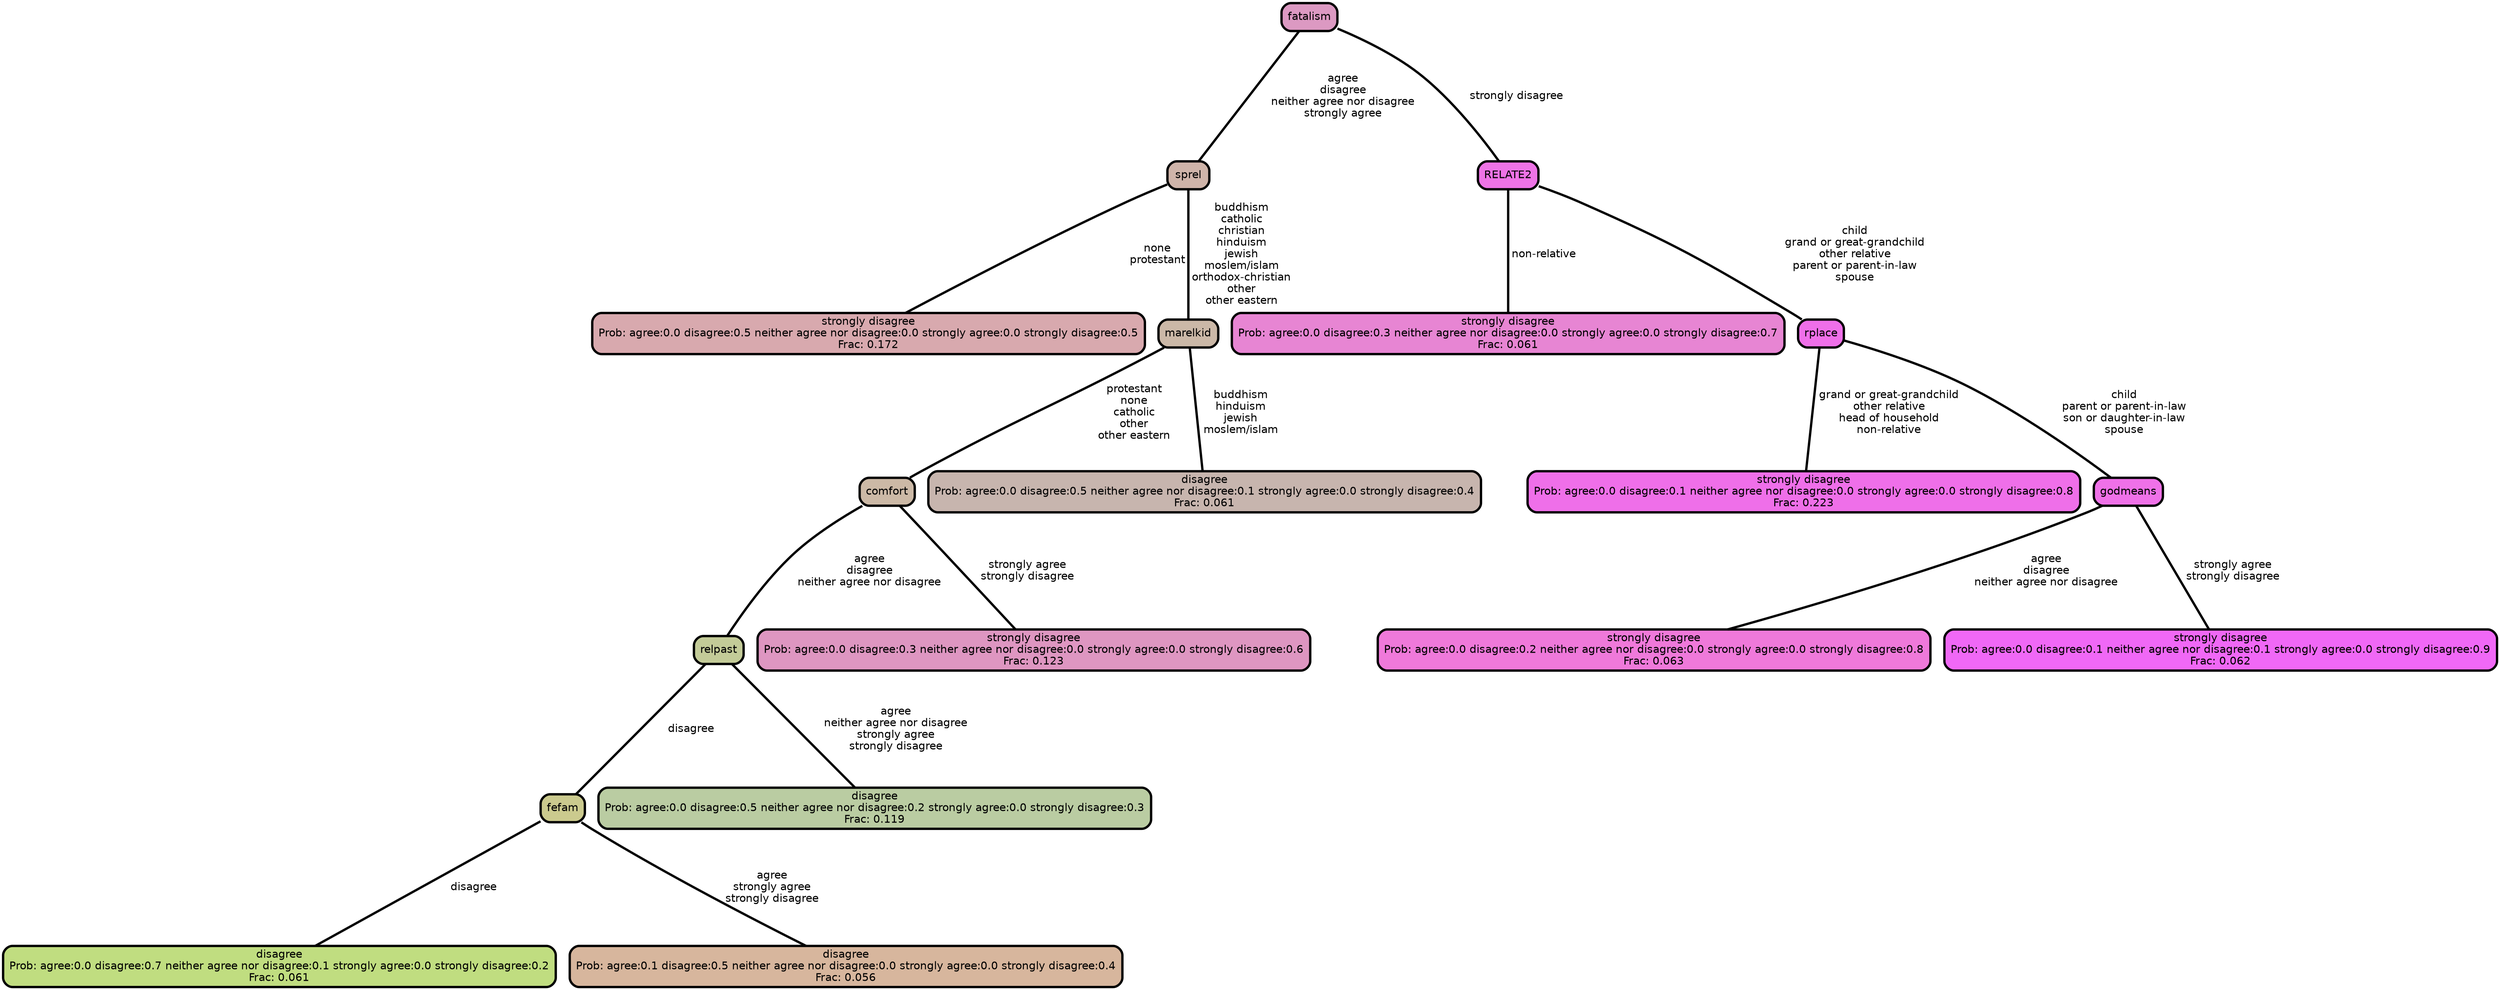 graph Tree {
node [shape=box, style="filled, rounded",color="black",penwidth="3",fontcolor="black",                 fontname=helvetica] ;
graph [ranksep="0 equally", splines=straight,                 bgcolor=transparent, dpi=200] ;
edge [fontname=helvetica, color=black] ;
0 [label="strongly disagree
Prob: agree:0.0 disagree:0.5 neither agree nor disagree:0.0 strongly agree:0.0 strongly disagree:0.5
Frac: 0.172", fillcolor="#d8a9ae"] ;
1 [label="sprel", fillcolor="#cfb4a9"] ;
2 [label="disagree
Prob: agree:0.0 disagree:0.7 neither agree nor disagree:0.1 strongly agree:0.0 strongly disagree:0.2
Frac: 0.061", fillcolor="#c0dd80"] ;
3 [label="fefam", fillcolor="#cbca8e"] ;
4 [label="disagree
Prob: agree:0.1 disagree:0.5 neither agree nor disagree:0.0 strongly agree:0.0 strongly disagree:0.4
Frac: 0.056", fillcolor="#d7b69d"] ;
5 [label="relpast", fillcolor="#c3cb98"] ;
6 [label="disagree
Prob: agree:0.0 disagree:0.5 neither agree nor disagree:0.2 strongly agree:0.0 strongly disagree:0.3
Frac: 0.119", fillcolor="#bacca2"] ;
7 [label="comfort", fillcolor="#ccb9a6"] ;
8 [label="strongly disagree
Prob: agree:0.0 disagree:0.3 neither agree nor disagree:0.0 strongly agree:0.0 strongly disagree:0.6
Frac: 0.123", fillcolor="#de96c1"] ;
9 [label="marelkid", fillcolor="#cbb8a7"] ;
10 [label="disagree
Prob: agree:0.0 disagree:0.5 neither agree nor disagree:0.1 strongly agree:0.0 strongly disagree:0.4
Frac: 0.061", fillcolor="#c7b5ae"] ;
11 [label="fatalism", fillcolor="#dc99c2"] ;
12 [label="strongly disagree
Prob: agree:0.0 disagree:0.3 neither agree nor disagree:0.0 strongly agree:0.0 strongly disagree:0.7
Frac: 0.061", fillcolor="#e785d3"] ;
13 [label="RELATE2", fillcolor="#ee73e6"] ;
14 [label="strongly disagree
Prob: agree:0.0 disagree:0.1 neither agree nor disagree:0.0 strongly agree:0.0 strongly disagree:0.8
Frac: 0.223", fillcolor="#ef6fe9"] ;
15 [label="rplace", fillcolor="#ef6fe9"] ;
16 [label="strongly disagree
Prob: agree:0.0 disagree:0.2 neither agree nor disagree:0.0 strongly agree:0.0 strongly disagree:0.8
Frac: 0.063", fillcolor="#ef79da"] ;
17 [label="godmeans", fillcolor="#ef71e8"] ;
18 [label="strongly disagree
Prob: agree:0.0 disagree:0.1 neither agree nor disagree:0.1 strongly agree:0.0 strongly disagree:0.9
Frac: 0.062", fillcolor="#f068f6"] ;
1 -- 0 [label=" none\n protestant",penwidth=3] ;
1 -- 9 [label=" buddhism\n catholic\n christian\n hinduism\n jewish\n moslem/islam\n orthodox-christian\n other\n other eastern",penwidth=3] ;
3 -- 2 [label=" disagree",penwidth=3] ;
3 -- 4 [label=" agree\n strongly agree\n strongly disagree",penwidth=3] ;
5 -- 3 [label=" disagree",penwidth=3] ;
5 -- 6 [label=" agree\n neither agree nor disagree\n strongly agree\n strongly disagree",penwidth=3] ;
7 -- 5 [label=" agree\n disagree\n neither agree nor disagree",penwidth=3] ;
7 -- 8 [label=" strongly agree\n strongly disagree",penwidth=3] ;
9 -- 7 [label=" protestant\n none\n catholic\n other\n other eastern",penwidth=3] ;
9 -- 10 [label=" buddhism\n hinduism\n jewish\n moslem/islam",penwidth=3] ;
11 -- 1 [label=" agree\n disagree\n neither agree nor disagree\n strongly agree",penwidth=3] ;
11 -- 13 [label=" strongly disagree",penwidth=3] ;
13 -- 12 [label=" non-relative",penwidth=3] ;
13 -- 15 [label=" child\n grand or great-grandchild\n other relative\n parent or parent-in-law\n spouse",penwidth=3] ;
15 -- 14 [label=" grand or great-grandchild\n other relative\n head of household\n non-relative",penwidth=3] ;
15 -- 17 [label=" child\n parent or parent-in-law\n son or daughter-in-law\n spouse",penwidth=3] ;
17 -- 16 [label=" agree\n disagree\n neither agree nor disagree",penwidth=3] ;
17 -- 18 [label=" strongly agree\n strongly disagree",penwidth=3] ;
{rank = same;}}